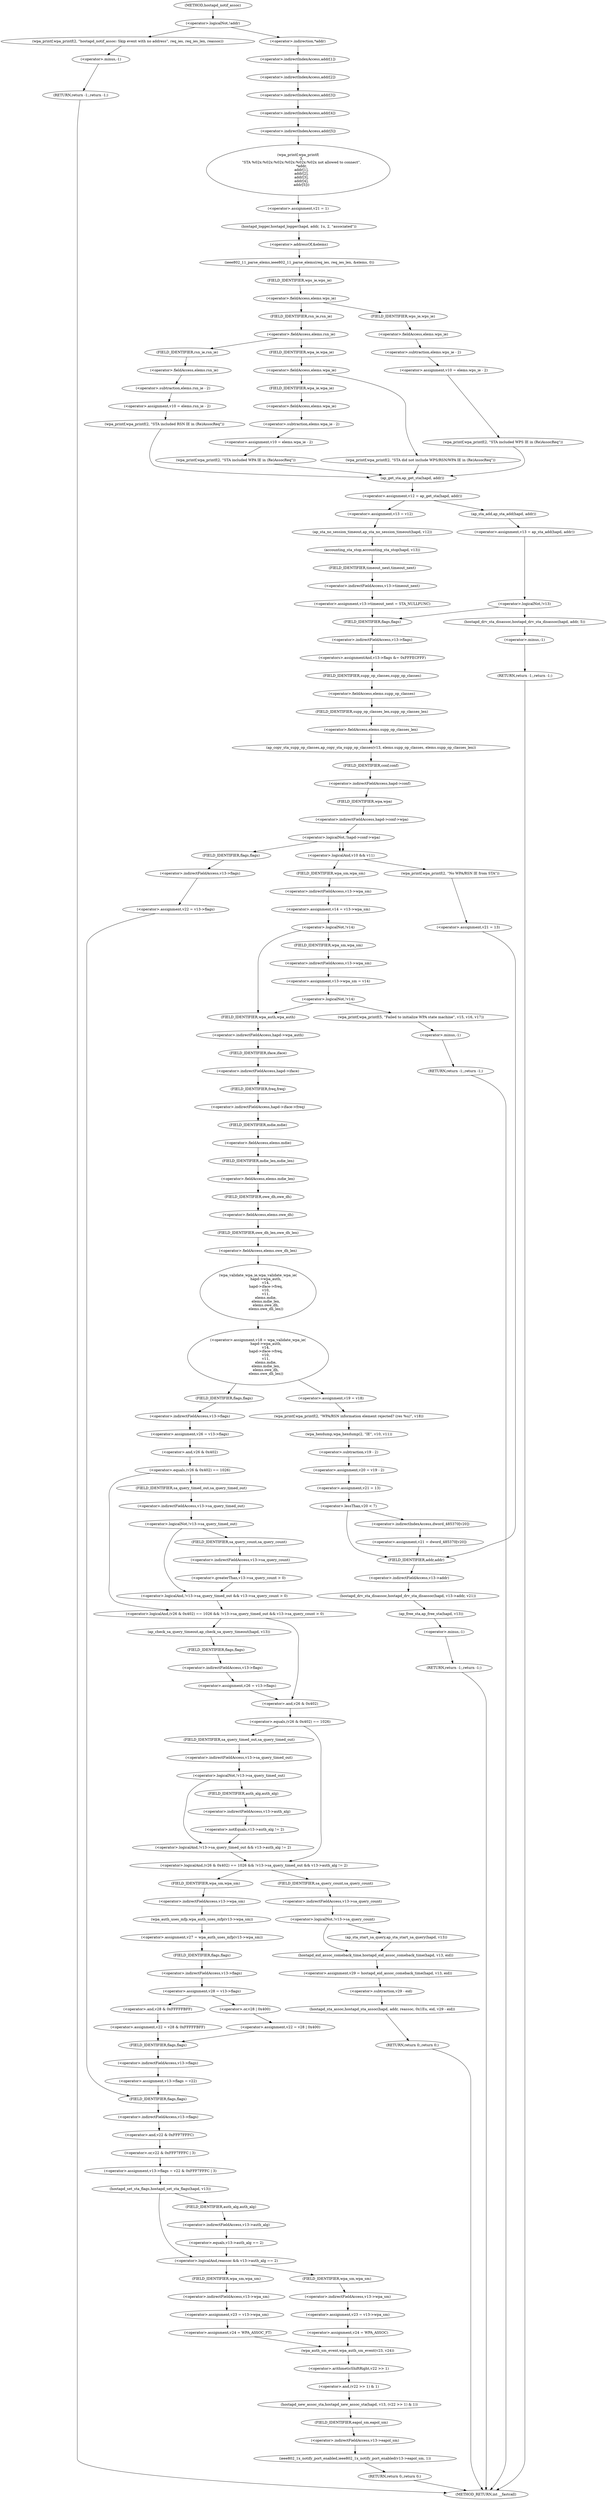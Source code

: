 digraph hostapd_notif_assoc {  
"1000151" [label = "(<operator>.logicalNot,!addr)" ]
"1000154" [label = "(wpa_printf,wpa_printf(2, \"hostapd_notif_assoc: Skip event with no address\", req_ies, req_ies_len, reassoc))" ]
"1000160" [label = "(RETURN,return -1;,return -1;)" ]
"1000161" [label = "(<operator>.minus,-1)" ]
"1000165" [label = "(wpa_printf,wpa_printf(\n      3,\n      \"STA %02x:%02x:%02x:%02x:%02x:%02x not allowed to connect\",\n      *addr,\n      addr[1],\n      addr[2],\n      addr[3],\n      addr[4],\n      addr[5]))" ]
"1000168" [label = "(<operator>.indirection,*addr)" ]
"1000170" [label = "(<operator>.indirectIndexAccess,addr[1])" ]
"1000173" [label = "(<operator>.indirectIndexAccess,addr[2])" ]
"1000176" [label = "(<operator>.indirectIndexAccess,addr[3])" ]
"1000179" [label = "(<operator>.indirectIndexAccess,addr[4])" ]
"1000182" [label = "(<operator>.indirectIndexAccess,addr[5])" ]
"1000185" [label = "(<operator>.assignment,v21 = 1)" ]
"1000188" [label = "(hostapd_logger,hostapd_logger(hapd, addr, 1u, 2, \"associated\"))" ]
"1000194" [label = "(ieee802_11_parse_elems,ieee802_11_parse_elems(req_ies, req_ies_len, &elems, 0))" ]
"1000197" [label = "(<operator>.addressOf,&elems)" ]
"1000201" [label = "(<operator>.fieldAccess,elems.wps_ie)" ]
"1000203" [label = "(FIELD_IDENTIFIER,wps_ie,wps_ie)" ]
"1000205" [label = "(<operator>.assignment,v10 = elems.wps_ie - 2)" ]
"1000207" [label = "(<operator>.subtraction,elems.wps_ie - 2)" ]
"1000208" [label = "(<operator>.fieldAccess,elems.wps_ie)" ]
"1000210" [label = "(FIELD_IDENTIFIER,wps_ie,wps_ie)" ]
"1000213" [label = "(wpa_printf,wpa_printf(2, \"STA included WPS IE in (Re)AssocReq\"))" ]
"1000218" [label = "(<operator>.fieldAccess,elems.rsn_ie)" ]
"1000220" [label = "(FIELD_IDENTIFIER,rsn_ie,rsn_ie)" ]
"1000222" [label = "(<operator>.assignment,v10 = elems.rsn_ie - 2)" ]
"1000224" [label = "(<operator>.subtraction,elems.rsn_ie - 2)" ]
"1000225" [label = "(<operator>.fieldAccess,elems.rsn_ie)" ]
"1000227" [label = "(FIELD_IDENTIFIER,rsn_ie,rsn_ie)" ]
"1000230" [label = "(wpa_printf,wpa_printf(2, \"STA included RSN IE in (Re)AssocReq\"))" ]
"1000235" [label = "(<operator>.fieldAccess,elems.wpa_ie)" ]
"1000237" [label = "(FIELD_IDENTIFIER,wpa_ie,wpa_ie)" ]
"1000239" [label = "(<operator>.assignment,v10 = elems.wpa_ie - 2)" ]
"1000241" [label = "(<operator>.subtraction,elems.wpa_ie - 2)" ]
"1000242" [label = "(<operator>.fieldAccess,elems.wpa_ie)" ]
"1000244" [label = "(FIELD_IDENTIFIER,wpa_ie,wpa_ie)" ]
"1000247" [label = "(wpa_printf,wpa_printf(2, \"STA included WPA IE in (Re)AssocReq\"))" ]
"1000253" [label = "(wpa_printf,wpa_printf(2, \"STA did not include WPS/RSN/WPA IE in (Re)AssocReq\"))" ]
"1000257" [label = "(<operator>.assignment,v12 = ap_get_sta(hapd, addr))" ]
"1000259" [label = "(ap_get_sta,ap_get_sta(hapd, addr))" ]
"1000265" [label = "(<operator>.assignment,v13 = v12)" ]
"1000268" [label = "(ap_sta_no_session_timeout,ap_sta_no_session_timeout(hapd, v12))" ]
"1000271" [label = "(accounting_sta_stop,accounting_sta_stop(hapd, v13))" ]
"1000274" [label = "(<operator>.assignment,v13->timeout_next = STA_NULLFUNC)" ]
"1000275" [label = "(<operator>.indirectFieldAccess,v13->timeout_next)" ]
"1000277" [label = "(FIELD_IDENTIFIER,timeout_next,timeout_next)" ]
"1000281" [label = "(<operator>.assignment,v13 = ap_sta_add(hapd, addr))" ]
"1000283" [label = "(ap_sta_add,ap_sta_add(hapd, addr))" ]
"1000287" [label = "(<operator>.logicalNot,!v13)" ]
"1000290" [label = "(hostapd_drv_sta_disassoc,hostapd_drv_sta_disassoc(hapd, addr, 5))" ]
"1000294" [label = "(RETURN,return -1;,return -1;)" ]
"1000295" [label = "(<operator>.minus,-1)" ]
"1000297" [label = "(<operators>.assignmentAnd,v13->flags &= 0xFFFECFFF)" ]
"1000298" [label = "(<operator>.indirectFieldAccess,v13->flags)" ]
"1000300" [label = "(FIELD_IDENTIFIER,flags,flags)" ]
"1000303" [label = "(ap_copy_sta_supp_op_classes,ap_copy_sta_supp_op_classes(v13, elems.supp_op_classes, elems.supp_op_classes_len))" ]
"1000305" [label = "(<operator>.fieldAccess,elems.supp_op_classes)" ]
"1000307" [label = "(FIELD_IDENTIFIER,supp_op_classes,supp_op_classes)" ]
"1000308" [label = "(<operator>.fieldAccess,elems.supp_op_classes_len)" ]
"1000310" [label = "(FIELD_IDENTIFIER,supp_op_classes_len,supp_op_classes_len)" ]
"1000312" [label = "(<operator>.logicalNot,!hapd->conf->wpa)" ]
"1000313" [label = "(<operator>.indirectFieldAccess,hapd->conf->wpa)" ]
"1000314" [label = "(<operator>.indirectFieldAccess,hapd->conf)" ]
"1000316" [label = "(FIELD_IDENTIFIER,conf,conf)" ]
"1000317" [label = "(FIELD_IDENTIFIER,wpa,wpa)" ]
"1000319" [label = "(<operator>.assignment,v22 = v13->flags)" ]
"1000321" [label = "(<operator>.indirectFieldAccess,v13->flags)" ]
"1000323" [label = "(FIELD_IDENTIFIER,flags,flags)" ]
"1000326" [label = "(<operator>.logicalAnd,v10 && v11)" ]
"1000330" [label = "(<operator>.assignment,v14 = v13->wpa_sm)" ]
"1000332" [label = "(<operator>.indirectFieldAccess,v13->wpa_sm)" ]
"1000334" [label = "(FIELD_IDENTIFIER,wpa_sm,wpa_sm)" ]
"1000336" [label = "(<operator>.logicalNot,!v14)" ]
"1000339" [label = "(<operator>.assignment,v13->wpa_sm = v14)" ]
"1000340" [label = "(<operator>.indirectFieldAccess,v13->wpa_sm)" ]
"1000342" [label = "(FIELD_IDENTIFIER,wpa_sm,wpa_sm)" ]
"1000345" [label = "(<operator>.logicalNot,!v14)" ]
"1000348" [label = "(wpa_printf,wpa_printf(5, \"Failed to initialize WPA state machine\", v15, v16, v17))" ]
"1000354" [label = "(RETURN,return -1;,return -1;)" ]
"1000355" [label = "(<operator>.minus,-1)" ]
"1000357" [label = "(<operator>.assignment,v18 = wpa_validate_wpa_ie(\n              hapd->wpa_auth,\n              v14,\n              hapd->iface->freq,\n              v10,\n              v11,\n              elems.mdie,\n              elems.mdie_len,\n              elems.owe_dh,\n              elems.owe_dh_len))" ]
"1000359" [label = "(wpa_validate_wpa_ie,wpa_validate_wpa_ie(\n              hapd->wpa_auth,\n              v14,\n              hapd->iface->freq,\n              v10,\n              v11,\n              elems.mdie,\n              elems.mdie_len,\n              elems.owe_dh,\n              elems.owe_dh_len))" ]
"1000360" [label = "(<operator>.indirectFieldAccess,hapd->wpa_auth)" ]
"1000362" [label = "(FIELD_IDENTIFIER,wpa_auth,wpa_auth)" ]
"1000364" [label = "(<operator>.indirectFieldAccess,hapd->iface->freq)" ]
"1000365" [label = "(<operator>.indirectFieldAccess,hapd->iface)" ]
"1000367" [label = "(FIELD_IDENTIFIER,iface,iface)" ]
"1000368" [label = "(FIELD_IDENTIFIER,freq,freq)" ]
"1000371" [label = "(<operator>.fieldAccess,elems.mdie)" ]
"1000373" [label = "(FIELD_IDENTIFIER,mdie,mdie)" ]
"1000374" [label = "(<operator>.fieldAccess,elems.mdie_len)" ]
"1000376" [label = "(FIELD_IDENTIFIER,mdie_len,mdie_len)" ]
"1000377" [label = "(<operator>.fieldAccess,elems.owe_dh)" ]
"1000379" [label = "(FIELD_IDENTIFIER,owe_dh,owe_dh)" ]
"1000380" [label = "(<operator>.fieldAccess,elems.owe_dh_len)" ]
"1000382" [label = "(FIELD_IDENTIFIER,owe_dh_len,owe_dh_len)" ]
"1000386" [label = "(<operator>.assignment,v19 = v18)" ]
"1000389" [label = "(wpa_printf,wpa_printf(2, \"WPA/RSN information element rejected? (res %u)\", v18))" ]
"1000393" [label = "(wpa_hexdump,wpa_hexdump(2, \"IE\", v10, v11))" ]
"1000398" [label = "(<operator>.assignment,v20 = v19 - 2)" ]
"1000400" [label = "(<operator>.subtraction,v19 - 2)" ]
"1000403" [label = "(<operator>.assignment,v21 = 13)" ]
"1000407" [label = "(<operator>.lessThan,v20 < 7)" ]
"1000410" [label = "(<operator>.assignment,v21 = dword_485370[v20])" ]
"1000412" [label = "(<operator>.indirectIndexAccess,dword_485370[v20])" ]
"1000416" [label = "(<operator>.assignment,v26 = v13->flags)" ]
"1000418" [label = "(<operator>.indirectFieldAccess,v13->flags)" ]
"1000420" [label = "(FIELD_IDENTIFIER,flags,flags)" ]
"1000422" [label = "(<operator>.logicalAnd,(v26 & 0x402) == 1026 && !v13->sa_query_timed_out && v13->sa_query_count > 0)" ]
"1000423" [label = "(<operator>.equals,(v26 & 0x402) == 1026)" ]
"1000424" [label = "(<operator>.and,v26 & 0x402)" ]
"1000428" [label = "(<operator>.logicalAnd,!v13->sa_query_timed_out && v13->sa_query_count > 0)" ]
"1000429" [label = "(<operator>.logicalNot,!v13->sa_query_timed_out)" ]
"1000430" [label = "(<operator>.indirectFieldAccess,v13->sa_query_timed_out)" ]
"1000432" [label = "(FIELD_IDENTIFIER,sa_query_timed_out,sa_query_timed_out)" ]
"1000433" [label = "(<operator>.greaterThan,v13->sa_query_count > 0)" ]
"1000434" [label = "(<operator>.indirectFieldAccess,v13->sa_query_count)" ]
"1000436" [label = "(FIELD_IDENTIFIER,sa_query_count,sa_query_count)" ]
"1000439" [label = "(ap_check_sa_query_timeout,ap_check_sa_query_timeout(hapd, v13))" ]
"1000442" [label = "(<operator>.assignment,v26 = v13->flags)" ]
"1000444" [label = "(<operator>.indirectFieldAccess,v13->flags)" ]
"1000446" [label = "(FIELD_IDENTIFIER,flags,flags)" ]
"1000448" [label = "(<operator>.logicalAnd,(v26 & 0x402) == 1026 && !v13->sa_query_timed_out && v13->auth_alg != 2)" ]
"1000449" [label = "(<operator>.equals,(v26 & 0x402) == 1026)" ]
"1000450" [label = "(<operator>.and,v26 & 0x402)" ]
"1000454" [label = "(<operator>.logicalAnd,!v13->sa_query_timed_out && v13->auth_alg != 2)" ]
"1000455" [label = "(<operator>.logicalNot,!v13->sa_query_timed_out)" ]
"1000456" [label = "(<operator>.indirectFieldAccess,v13->sa_query_timed_out)" ]
"1000458" [label = "(FIELD_IDENTIFIER,sa_query_timed_out,sa_query_timed_out)" ]
"1000459" [label = "(<operator>.notEquals,v13->auth_alg != 2)" ]
"1000460" [label = "(<operator>.indirectFieldAccess,v13->auth_alg)" ]
"1000462" [label = "(FIELD_IDENTIFIER,auth_alg,auth_alg)" ]
"1000466" [label = "(<operator>.logicalNot,!v13->sa_query_count)" ]
"1000467" [label = "(<operator>.indirectFieldAccess,v13->sa_query_count)" ]
"1000469" [label = "(FIELD_IDENTIFIER,sa_query_count,sa_query_count)" ]
"1000470" [label = "(ap_sta_start_sa_query,ap_sta_start_sa_query(hapd, v13))" ]
"1000473" [label = "(<operator>.assignment,v29 = hostapd_eid_assoc_comeback_time(hapd, v13, eid))" ]
"1000475" [label = "(hostapd_eid_assoc_comeback_time,hostapd_eid_assoc_comeback_time(hapd, v13, eid))" ]
"1000479" [label = "(hostapd_sta_assoc,hostapd_sta_assoc(hapd, addr, reassoc, 0x1Eu, eid, v29 - eid))" ]
"1000485" [label = "(<operator>.subtraction,v29 - eid)" ]
"1000488" [label = "(RETURN,return 0;,return 0;)" ]
"1000490" [label = "(<operator>.assignment,v27 = wpa_auth_uses_mfp(v13->wpa_sm))" ]
"1000492" [label = "(wpa_auth_uses_mfp,wpa_auth_uses_mfp(v13->wpa_sm))" ]
"1000493" [label = "(<operator>.indirectFieldAccess,v13->wpa_sm)" ]
"1000495" [label = "(FIELD_IDENTIFIER,wpa_sm,wpa_sm)" ]
"1000496" [label = "(<operator>.assignment,v28 = v13->flags)" ]
"1000498" [label = "(<operator>.indirectFieldAccess,v13->flags)" ]
"1000500" [label = "(FIELD_IDENTIFIER,flags,flags)" ]
"1000503" [label = "(<operator>.assignment,v22 = v28 | 0x400)" ]
"1000505" [label = "(<operator>.or,v28 | 0x400)" ]
"1000509" [label = "(<operator>.assignment,v22 = v28 & 0xFFFFFBFF)" ]
"1000511" [label = "(<operator>.and,v28 & 0xFFFFFBFF)" ]
"1000514" [label = "(<operator>.assignment,v13->flags = v22)" ]
"1000515" [label = "(<operator>.indirectFieldAccess,v13->flags)" ]
"1000517" [label = "(FIELD_IDENTIFIER,flags,flags)" ]
"1000520" [label = "(<operator>.assignment,v13->flags = v22 & 0xFFF7FFFC | 3)" ]
"1000521" [label = "(<operator>.indirectFieldAccess,v13->flags)" ]
"1000523" [label = "(FIELD_IDENTIFIER,flags,flags)" ]
"1000524" [label = "(<operator>.or,v22 & 0xFFF7FFFC | 3)" ]
"1000525" [label = "(<operator>.and,v22 & 0xFFF7FFFC)" ]
"1000529" [label = "(hostapd_set_sta_flags,hostapd_set_sta_flags(hapd, v13))" ]
"1000533" [label = "(<operator>.logicalAnd,reassoc && v13->auth_alg == 2)" ]
"1000535" [label = "(<operator>.equals,v13->auth_alg == 2)" ]
"1000536" [label = "(<operator>.indirectFieldAccess,v13->auth_alg)" ]
"1000538" [label = "(FIELD_IDENTIFIER,auth_alg,auth_alg)" ]
"1000541" [label = "(<operator>.assignment,v23 = v13->wpa_sm)" ]
"1000543" [label = "(<operator>.indirectFieldAccess,v13->wpa_sm)" ]
"1000545" [label = "(FIELD_IDENTIFIER,wpa_sm,wpa_sm)" ]
"1000546" [label = "(<operator>.assignment,v24 = WPA_ASSOC_FT)" ]
"1000551" [label = "(<operator>.assignment,v23 = v13->wpa_sm)" ]
"1000553" [label = "(<operator>.indirectFieldAccess,v13->wpa_sm)" ]
"1000555" [label = "(FIELD_IDENTIFIER,wpa_sm,wpa_sm)" ]
"1000556" [label = "(<operator>.assignment,v24 = WPA_ASSOC)" ]
"1000559" [label = "(wpa_auth_sm_event,wpa_auth_sm_event(v23, v24))" ]
"1000562" [label = "(hostapd_new_assoc_sta,hostapd_new_assoc_sta(hapd, v13, (v22 >> 1) & 1))" ]
"1000565" [label = "(<operator>.and,(v22 >> 1) & 1)" ]
"1000566" [label = "(<operator>.arithmeticShiftRight,v22 >> 1)" ]
"1000570" [label = "(ieee802_1x_notify_port_enabled,ieee802_1x_notify_port_enabled(v13->eapol_sm, 1))" ]
"1000571" [label = "(<operator>.indirectFieldAccess,v13->eapol_sm)" ]
"1000573" [label = "(FIELD_IDENTIFIER,eapol_sm,eapol_sm)" ]
"1000575" [label = "(RETURN,return 0;,return 0;)" ]
"1000577" [label = "(wpa_printf,wpa_printf(2, \"No WPA/RSN IE from STA\"))" ]
"1000580" [label = "(<operator>.assignment,v21 = 13)" ]
"1000584" [label = "(hostapd_drv_sta_disassoc,hostapd_drv_sta_disassoc(hapd, v13->addr, v21))" ]
"1000586" [label = "(<operator>.indirectFieldAccess,v13->addr)" ]
"1000588" [label = "(FIELD_IDENTIFIER,addr,addr)" ]
"1000590" [label = "(ap_free_sta,ap_free_sta(hapd, v13))" ]
"1000593" [label = "(RETURN,return -1;,return -1;)" ]
"1000594" [label = "(<operator>.minus,-1)" ]
"1000122" [label = "(METHOD,hostapd_notif_assoc)" ]
"1000596" [label = "(METHOD_RETURN,int __fastcall)" ]
  "1000151" -> "1000154" 
  "1000151" -> "1000168" 
  "1000154" -> "1000161" 
  "1000160" -> "1000596" 
  "1000161" -> "1000160" 
  "1000165" -> "1000185" 
  "1000168" -> "1000170" 
  "1000170" -> "1000173" 
  "1000173" -> "1000176" 
  "1000176" -> "1000179" 
  "1000179" -> "1000182" 
  "1000182" -> "1000165" 
  "1000185" -> "1000188" 
  "1000188" -> "1000197" 
  "1000194" -> "1000203" 
  "1000197" -> "1000194" 
  "1000201" -> "1000210" 
  "1000201" -> "1000220" 
  "1000203" -> "1000201" 
  "1000205" -> "1000213" 
  "1000207" -> "1000205" 
  "1000208" -> "1000207" 
  "1000210" -> "1000208" 
  "1000213" -> "1000259" 
  "1000218" -> "1000227" 
  "1000218" -> "1000237" 
  "1000220" -> "1000218" 
  "1000222" -> "1000230" 
  "1000224" -> "1000222" 
  "1000225" -> "1000224" 
  "1000227" -> "1000225" 
  "1000230" -> "1000259" 
  "1000235" -> "1000244" 
  "1000235" -> "1000253" 
  "1000237" -> "1000235" 
  "1000239" -> "1000247" 
  "1000241" -> "1000239" 
  "1000242" -> "1000241" 
  "1000244" -> "1000242" 
  "1000247" -> "1000259" 
  "1000253" -> "1000259" 
  "1000257" -> "1000265" 
  "1000257" -> "1000283" 
  "1000259" -> "1000257" 
  "1000265" -> "1000268" 
  "1000268" -> "1000271" 
  "1000271" -> "1000277" 
  "1000274" -> "1000300" 
  "1000275" -> "1000274" 
  "1000277" -> "1000275" 
  "1000281" -> "1000287" 
  "1000283" -> "1000281" 
  "1000287" -> "1000290" 
  "1000287" -> "1000300" 
  "1000290" -> "1000295" 
  "1000294" -> "1000596" 
  "1000295" -> "1000294" 
  "1000297" -> "1000307" 
  "1000298" -> "1000297" 
  "1000300" -> "1000298" 
  "1000303" -> "1000316" 
  "1000305" -> "1000310" 
  "1000307" -> "1000305" 
  "1000308" -> "1000303" 
  "1000310" -> "1000308" 
  "1000312" -> "1000323" 
  "1000312" -> "1000326" 
  "1000312" -> "1000326" 
  "1000313" -> "1000312" 
  "1000314" -> "1000317" 
  "1000316" -> "1000314" 
  "1000317" -> "1000313" 
  "1000319" -> "1000523" 
  "1000321" -> "1000319" 
  "1000323" -> "1000321" 
  "1000326" -> "1000334" 
  "1000326" -> "1000577" 
  "1000330" -> "1000336" 
  "1000332" -> "1000330" 
  "1000334" -> "1000332" 
  "1000336" -> "1000342" 
  "1000336" -> "1000362" 
  "1000339" -> "1000345" 
  "1000340" -> "1000339" 
  "1000342" -> "1000340" 
  "1000345" -> "1000348" 
  "1000345" -> "1000362" 
  "1000348" -> "1000355" 
  "1000354" -> "1000596" 
  "1000355" -> "1000354" 
  "1000357" -> "1000386" 
  "1000357" -> "1000420" 
  "1000359" -> "1000357" 
  "1000360" -> "1000367" 
  "1000362" -> "1000360" 
  "1000364" -> "1000373" 
  "1000365" -> "1000368" 
  "1000367" -> "1000365" 
  "1000368" -> "1000364" 
  "1000371" -> "1000376" 
  "1000373" -> "1000371" 
  "1000374" -> "1000379" 
  "1000376" -> "1000374" 
  "1000377" -> "1000382" 
  "1000379" -> "1000377" 
  "1000380" -> "1000359" 
  "1000382" -> "1000380" 
  "1000386" -> "1000389" 
  "1000389" -> "1000393" 
  "1000393" -> "1000400" 
  "1000398" -> "1000403" 
  "1000400" -> "1000398" 
  "1000403" -> "1000407" 
  "1000407" -> "1000412" 
  "1000407" -> "1000588" 
  "1000410" -> "1000588" 
  "1000412" -> "1000410" 
  "1000416" -> "1000424" 
  "1000418" -> "1000416" 
  "1000420" -> "1000418" 
  "1000422" -> "1000439" 
  "1000422" -> "1000450" 
  "1000423" -> "1000422" 
  "1000423" -> "1000432" 
  "1000424" -> "1000423" 
  "1000428" -> "1000422" 
  "1000429" -> "1000428" 
  "1000429" -> "1000436" 
  "1000430" -> "1000429" 
  "1000432" -> "1000430" 
  "1000433" -> "1000428" 
  "1000434" -> "1000433" 
  "1000436" -> "1000434" 
  "1000439" -> "1000446" 
  "1000442" -> "1000450" 
  "1000444" -> "1000442" 
  "1000446" -> "1000444" 
  "1000448" -> "1000469" 
  "1000448" -> "1000495" 
  "1000449" -> "1000448" 
  "1000449" -> "1000458" 
  "1000450" -> "1000449" 
  "1000454" -> "1000448" 
  "1000455" -> "1000454" 
  "1000455" -> "1000462" 
  "1000456" -> "1000455" 
  "1000458" -> "1000456" 
  "1000459" -> "1000454" 
  "1000460" -> "1000459" 
  "1000462" -> "1000460" 
  "1000466" -> "1000470" 
  "1000466" -> "1000475" 
  "1000467" -> "1000466" 
  "1000469" -> "1000467" 
  "1000470" -> "1000475" 
  "1000473" -> "1000485" 
  "1000475" -> "1000473" 
  "1000479" -> "1000488" 
  "1000485" -> "1000479" 
  "1000488" -> "1000596" 
  "1000490" -> "1000500" 
  "1000492" -> "1000490" 
  "1000493" -> "1000492" 
  "1000495" -> "1000493" 
  "1000496" -> "1000505" 
  "1000496" -> "1000511" 
  "1000498" -> "1000496" 
  "1000500" -> "1000498" 
  "1000503" -> "1000517" 
  "1000505" -> "1000503" 
  "1000509" -> "1000517" 
  "1000511" -> "1000509" 
  "1000514" -> "1000523" 
  "1000515" -> "1000514" 
  "1000517" -> "1000515" 
  "1000520" -> "1000529" 
  "1000521" -> "1000525" 
  "1000523" -> "1000521" 
  "1000524" -> "1000520" 
  "1000525" -> "1000524" 
  "1000529" -> "1000533" 
  "1000529" -> "1000538" 
  "1000533" -> "1000545" 
  "1000533" -> "1000555" 
  "1000535" -> "1000533" 
  "1000536" -> "1000535" 
  "1000538" -> "1000536" 
  "1000541" -> "1000546" 
  "1000543" -> "1000541" 
  "1000545" -> "1000543" 
  "1000546" -> "1000559" 
  "1000551" -> "1000556" 
  "1000553" -> "1000551" 
  "1000555" -> "1000553" 
  "1000556" -> "1000559" 
  "1000559" -> "1000566" 
  "1000562" -> "1000573" 
  "1000565" -> "1000562" 
  "1000566" -> "1000565" 
  "1000570" -> "1000575" 
  "1000571" -> "1000570" 
  "1000573" -> "1000571" 
  "1000575" -> "1000596" 
  "1000577" -> "1000580" 
  "1000580" -> "1000588" 
  "1000584" -> "1000590" 
  "1000586" -> "1000584" 
  "1000588" -> "1000586" 
  "1000590" -> "1000594" 
  "1000593" -> "1000596" 
  "1000594" -> "1000593" 
  "1000122" -> "1000151" 
}
